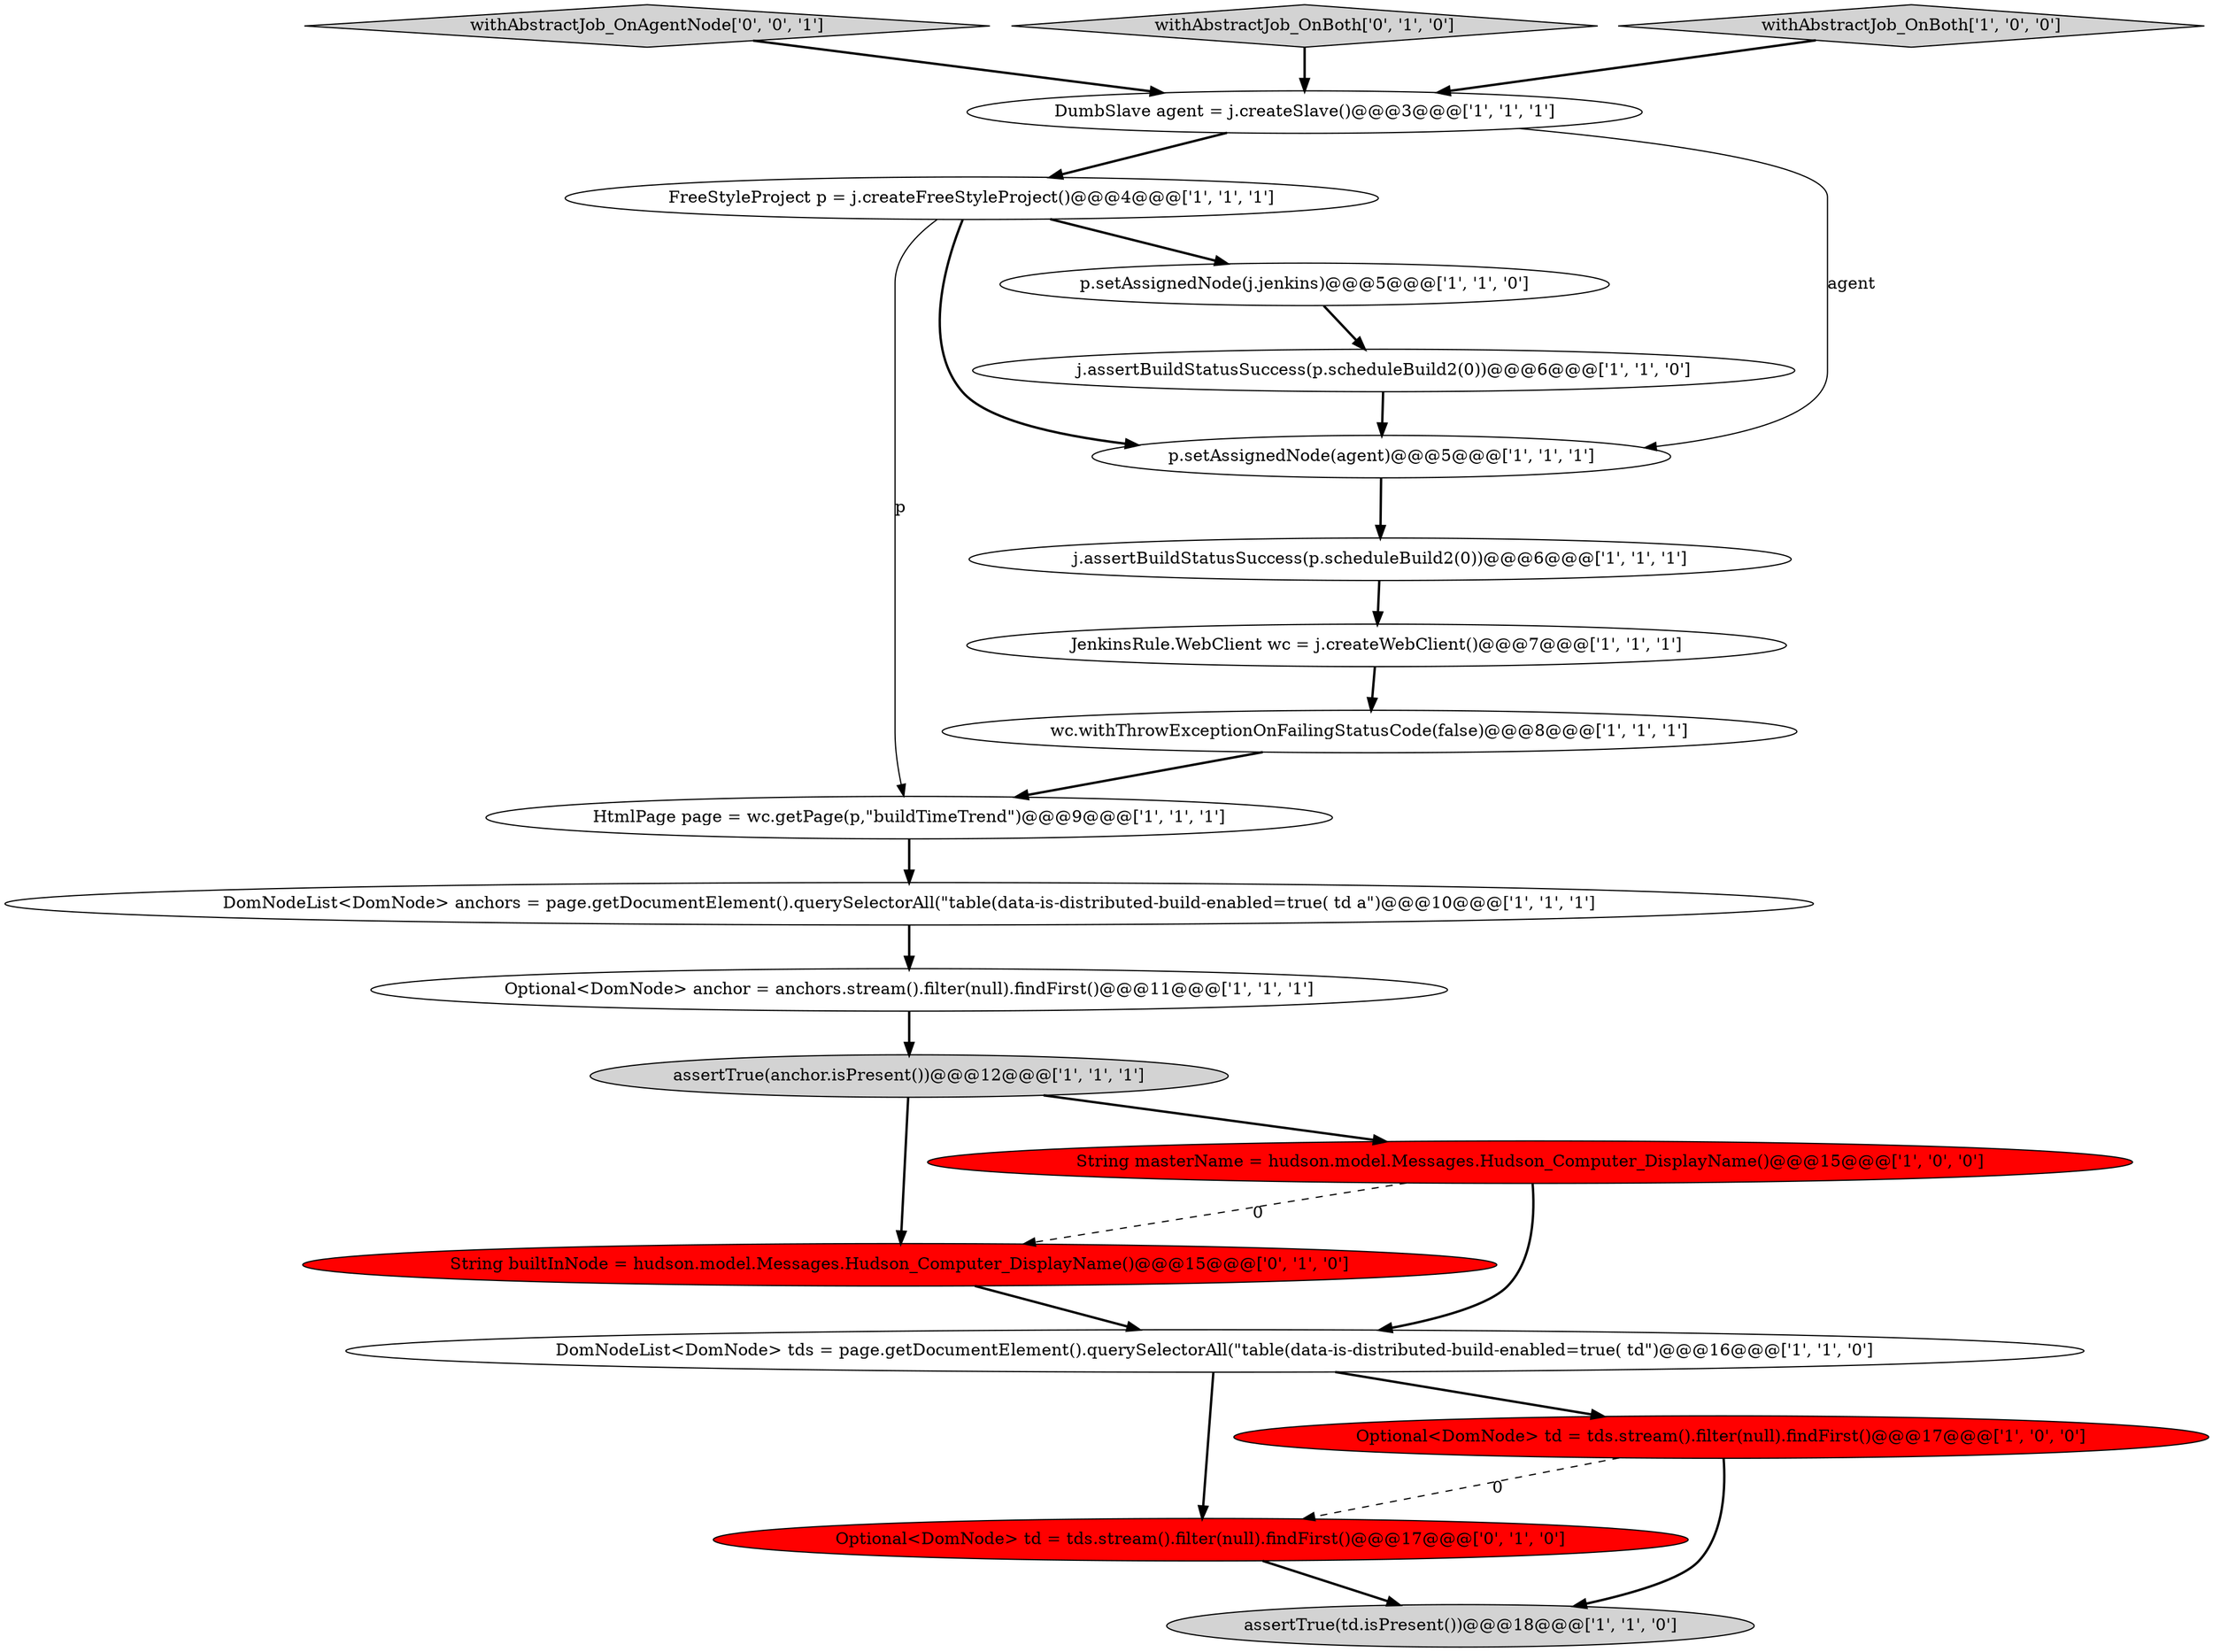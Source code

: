 digraph {
19 [style = filled, label = "Optional<DomNode> td = tds.stream().filter(null).findFirst()@@@17@@@['0', '1', '0']", fillcolor = red, shape = ellipse image = "AAA1AAABBB2BBB"];
15 [style = filled, label = "FreeStyleProject p = j.createFreeStyleProject()@@@4@@@['1', '1', '1']", fillcolor = white, shape = ellipse image = "AAA0AAABBB1BBB"];
14 [style = filled, label = "DomNodeList<DomNode> tds = page.getDocumentElement().querySelectorAll(\"table(data-is-distributed-build-enabled=true( td\")@@@16@@@['1', '1', '0']", fillcolor = white, shape = ellipse image = "AAA0AAABBB1BBB"];
3 [style = filled, label = "JenkinsRule.WebClient wc = j.createWebClient()@@@7@@@['1', '1', '1']", fillcolor = white, shape = ellipse image = "AAA0AAABBB1BBB"];
18 [style = filled, label = "String builtInNode = hudson.model.Messages.Hudson_Computer_DisplayName()@@@15@@@['0', '1', '0']", fillcolor = red, shape = ellipse image = "AAA1AAABBB2BBB"];
20 [style = filled, label = "withAbstractJob_OnAgentNode['0', '0', '1']", fillcolor = lightgray, shape = diamond image = "AAA0AAABBB3BBB"];
5 [style = filled, label = "wc.withThrowExceptionOnFailingStatusCode(false)@@@8@@@['1', '1', '1']", fillcolor = white, shape = ellipse image = "AAA0AAABBB1BBB"];
16 [style = filled, label = "assertTrue(anchor.isPresent())@@@12@@@['1', '1', '1']", fillcolor = lightgray, shape = ellipse image = "AAA0AAABBB1BBB"];
17 [style = filled, label = "withAbstractJob_OnBoth['0', '1', '0']", fillcolor = lightgray, shape = diamond image = "AAA0AAABBB2BBB"];
12 [style = filled, label = "j.assertBuildStatusSuccess(p.scheduleBuild2(0))@@@6@@@['1', '1', '1']", fillcolor = white, shape = ellipse image = "AAA0AAABBB1BBB"];
0 [style = filled, label = "assertTrue(td.isPresent())@@@18@@@['1', '1', '0']", fillcolor = lightgray, shape = ellipse image = "AAA0AAABBB1BBB"];
8 [style = filled, label = "Optional<DomNode> anchor = anchors.stream().filter(null).findFirst()@@@11@@@['1', '1', '1']", fillcolor = white, shape = ellipse image = "AAA0AAABBB1BBB"];
4 [style = filled, label = "j.assertBuildStatusSuccess(p.scheduleBuild2(0))@@@6@@@['1', '1', '0']", fillcolor = white, shape = ellipse image = "AAA0AAABBB1BBB"];
9 [style = filled, label = "p.setAssignedNode(j.jenkins)@@@5@@@['1', '1', '0']", fillcolor = white, shape = ellipse image = "AAA0AAABBB1BBB"];
10 [style = filled, label = "Optional<DomNode> td = tds.stream().filter(null).findFirst()@@@17@@@['1', '0', '0']", fillcolor = red, shape = ellipse image = "AAA1AAABBB1BBB"];
13 [style = filled, label = "withAbstractJob_OnBoth['1', '0', '0']", fillcolor = lightgray, shape = diamond image = "AAA0AAABBB1BBB"];
6 [style = filled, label = "HtmlPage page = wc.getPage(p,\"buildTimeTrend\")@@@9@@@['1', '1', '1']", fillcolor = white, shape = ellipse image = "AAA0AAABBB1BBB"];
7 [style = filled, label = "DumbSlave agent = j.createSlave()@@@3@@@['1', '1', '1']", fillcolor = white, shape = ellipse image = "AAA0AAABBB1BBB"];
11 [style = filled, label = "p.setAssignedNode(agent)@@@5@@@['1', '1', '1']", fillcolor = white, shape = ellipse image = "AAA0AAABBB1BBB"];
1 [style = filled, label = "String masterName = hudson.model.Messages.Hudson_Computer_DisplayName()@@@15@@@['1', '0', '0']", fillcolor = red, shape = ellipse image = "AAA1AAABBB1BBB"];
2 [style = filled, label = "DomNodeList<DomNode> anchors = page.getDocumentElement().querySelectorAll(\"table(data-is-distributed-build-enabled=true( td a\")@@@10@@@['1', '1', '1']", fillcolor = white, shape = ellipse image = "AAA0AAABBB1BBB"];
8->16 [style = bold, label=""];
16->18 [style = bold, label=""];
10->19 [style = dashed, label="0"];
9->4 [style = bold, label=""];
15->6 [style = solid, label="p"];
14->10 [style = bold, label=""];
14->19 [style = bold, label=""];
11->12 [style = bold, label=""];
1->18 [style = dashed, label="0"];
19->0 [style = bold, label=""];
6->2 [style = bold, label=""];
17->7 [style = bold, label=""];
3->5 [style = bold, label=""];
5->6 [style = bold, label=""];
15->11 [style = bold, label=""];
16->1 [style = bold, label=""];
15->9 [style = bold, label=""];
13->7 [style = bold, label=""];
10->0 [style = bold, label=""];
7->15 [style = bold, label=""];
1->14 [style = bold, label=""];
12->3 [style = bold, label=""];
20->7 [style = bold, label=""];
4->11 [style = bold, label=""];
7->11 [style = solid, label="agent"];
18->14 [style = bold, label=""];
2->8 [style = bold, label=""];
}
